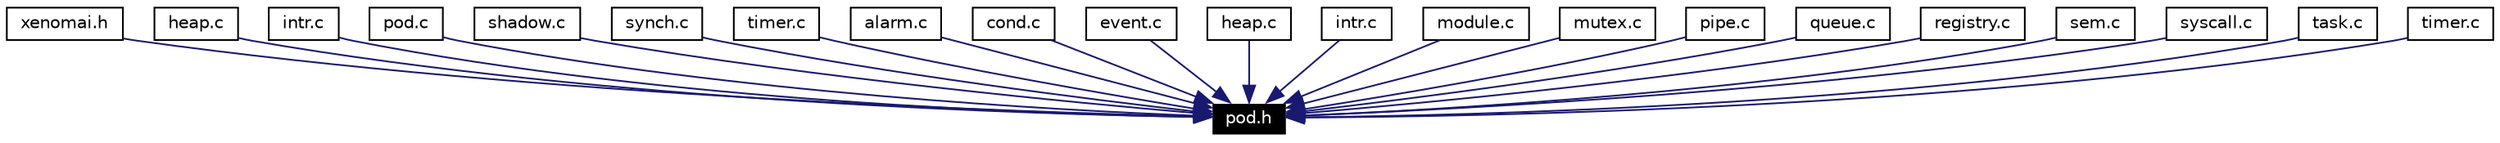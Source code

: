 digraph G
{
  edge [fontname="Helvetica",fontsize=10,labelfontname="Helvetica",labelfontsize=10];
  node [fontname="Helvetica",fontsize=10,shape=record];
  Node1 [label="pod.h",height=0.2,width=0.4,color="white", fillcolor="black", style="filled" fontcolor="white"];
  Node2 -> Node1 [color="midnightblue",fontsize=10,style="solid",fontname="Helvetica"];
  Node2 [label="xenomai.h",height=0.2,width=0.4,color="black",URL="$xenomai_8h-source.html"];
  Node3 -> Node1 [color="midnightblue",fontsize=10,style="solid",fontname="Helvetica"];
  Node3 [label="heap.c",height=0.2,width=0.4,color="black",URL="$nucleus_2heap_8c.html"];
  Node4 -> Node1 [color="midnightblue",fontsize=10,style="solid",fontname="Helvetica"];
  Node4 [label="intr.c",height=0.2,width=0.4,color="black",URL="$nucleus_2intr_8c.html"];
  Node5 -> Node1 [color="midnightblue",fontsize=10,style="solid",fontname="Helvetica"];
  Node5 [label="pod.c",height=0.2,width=0.4,color="black",URL="$pod_8c.html"];
  Node6 -> Node1 [color="midnightblue",fontsize=10,style="solid",fontname="Helvetica"];
  Node6 [label="shadow.c",height=0.2,width=0.4,color="black",URL="$shadow_8c.html"];
  Node7 -> Node1 [color="midnightblue",fontsize=10,style="solid",fontname="Helvetica"];
  Node7 [label="synch.c",height=0.2,width=0.4,color="black",URL="$synch_8c.html"];
  Node8 -> Node1 [color="midnightblue",fontsize=10,style="solid",fontname="Helvetica"];
  Node8 [label="timer.c",height=0.2,width=0.4,color="black",URL="$nucleus_2timer_8c.html"];
  Node9 -> Node1 [color="midnightblue",fontsize=10,style="solid",fontname="Helvetica"];
  Node9 [label="alarm.c",height=0.2,width=0.4,color="black",URL="$alarm_8c.html"];
  Node10 -> Node1 [color="midnightblue",fontsize=10,style="solid",fontname="Helvetica"];
  Node10 [label="cond.c",height=0.2,width=0.4,color="black",URL="$cond_8c.html"];
  Node11 -> Node1 [color="midnightblue",fontsize=10,style="solid",fontname="Helvetica"];
  Node11 [label="event.c",height=0.2,width=0.4,color="black",URL="$event_8c.html"];
  Node12 -> Node1 [color="midnightblue",fontsize=10,style="solid",fontname="Helvetica"];
  Node12 [label="heap.c",height=0.2,width=0.4,color="black",URL="$skins_2rtai_2heap_8c.html"];
  Node13 -> Node1 [color="midnightblue",fontsize=10,style="solid",fontname="Helvetica"];
  Node13 [label="intr.c",height=0.2,width=0.4,color="black",URL="$skins_2rtai_2intr_8c.html"];
  Node14 -> Node1 [color="midnightblue",fontsize=10,style="solid",fontname="Helvetica"];
  Node14 [label="module.c",height=0.2,width=0.4,color="black",URL="$skins_2rtai_2module_8c.html"];
  Node15 -> Node1 [color="midnightblue",fontsize=10,style="solid",fontname="Helvetica"];
  Node15 [label="mutex.c",height=0.2,width=0.4,color="black",URL="$mutex_8c.html"];
  Node16 -> Node1 [color="midnightblue",fontsize=10,style="solid",fontname="Helvetica"];
  Node16 [label="pipe.c",height=0.2,width=0.4,color="black",URL="$skins_2rtai_2pipe_8c.html"];
  Node17 -> Node1 [color="midnightblue",fontsize=10,style="solid",fontname="Helvetica"];
  Node17 [label="queue.c",height=0.2,width=0.4,color="black",URL="$queue_8c.html"];
  Node18 -> Node1 [color="midnightblue",fontsize=10,style="solid",fontname="Helvetica"];
  Node18 [label="registry.c",height=0.2,width=0.4,color="black",URL="$registry_8c.html"];
  Node19 -> Node1 [color="midnightblue",fontsize=10,style="solid",fontname="Helvetica"];
  Node19 [label="sem.c",height=0.2,width=0.4,color="black",URL="$sem_8c.html"];
  Node20 -> Node1 [color="midnightblue",fontsize=10,style="solid",fontname="Helvetica"];
  Node20 [label="syscall.c",height=0.2,width=0.4,color="black",URL="$syscall_8c.html"];
  Node21 -> Node1 [color="midnightblue",fontsize=10,style="solid",fontname="Helvetica"];
  Node21 [label="task.c",height=0.2,width=0.4,color="black",URL="$task_8c.html"];
  Node22 -> Node1 [color="midnightblue",fontsize=10,style="solid",fontname="Helvetica"];
  Node22 [label="timer.c",height=0.2,width=0.4,color="black",URL="$skins_2rtai_2timer_8c.html"];
}
